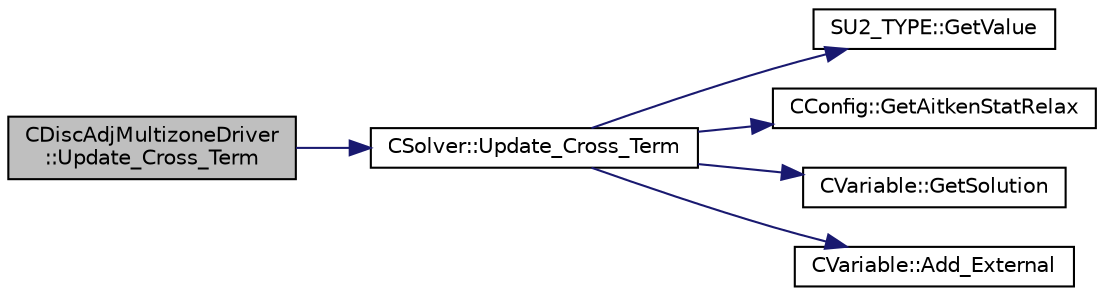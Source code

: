 digraph "CDiscAdjMultizoneDriver::Update_Cross_Term"
{
  edge [fontname="Helvetica",fontsize="10",labelfontname="Helvetica",labelfontsize="10"];
  node [fontname="Helvetica",fontsize="10",shape=record];
  rankdir="LR";
  Node1675 [label="CDiscAdjMultizoneDriver\l::Update_Cross_Term",height=0.2,width=0.4,color="black", fillcolor="grey75", style="filled", fontcolor="black"];
  Node1675 -> Node1676 [color="midnightblue",fontsize="10",style="solid",fontname="Helvetica"];
  Node1676 [label="CSolver::Update_Cross_Term",height=0.2,width=0.4,color="black", fillcolor="white", style="filled",URL="$class_c_solver.html#aab820aec4d316794dd2e65c1aef06408",tooltip="Update a given cross-term with relaxation and the running total (External). "];
  Node1676 -> Node1677 [color="midnightblue",fontsize="10",style="solid",fontname="Helvetica"];
  Node1677 [label="SU2_TYPE::GetValue",height=0.2,width=0.4,color="black", fillcolor="white", style="filled",URL="$namespace_s_u2___t_y_p_e.html#a0ed43473f5a450ce028d088427bf10cb",tooltip="Get the (primitive) value of the datatype (needs to be implemented for each new type). "];
  Node1676 -> Node1678 [color="midnightblue",fontsize="10",style="solid",fontname="Helvetica"];
  Node1678 [label="CConfig::GetAitkenStatRelax",height=0.2,width=0.4,color="black", fillcolor="white", style="filled",URL="$class_c_config.html#a5b95a87f29d55981d1b951c6b1fb011d",tooltip="Get Aitken&#39;s relaxation parameter for static relaxation cases. "];
  Node1676 -> Node1679 [color="midnightblue",fontsize="10",style="solid",fontname="Helvetica"];
  Node1679 [label="CVariable::GetSolution",height=0.2,width=0.4,color="black", fillcolor="white", style="filled",URL="$class_c_variable.html#a261483e39c23c1de7cb9aea7e917c121",tooltip="Get the solution. "];
  Node1676 -> Node1680 [color="midnightblue",fontsize="10",style="solid",fontname="Helvetica"];
  Node1680 [label="CVariable::Add_External",height=0.2,width=0.4,color="black", fillcolor="white", style="filled",URL="$class_c_variable.html#a68bcdac8af9ed15cb0a66a9f61cc337a",tooltip="Add a value to the External vector. "];
}
